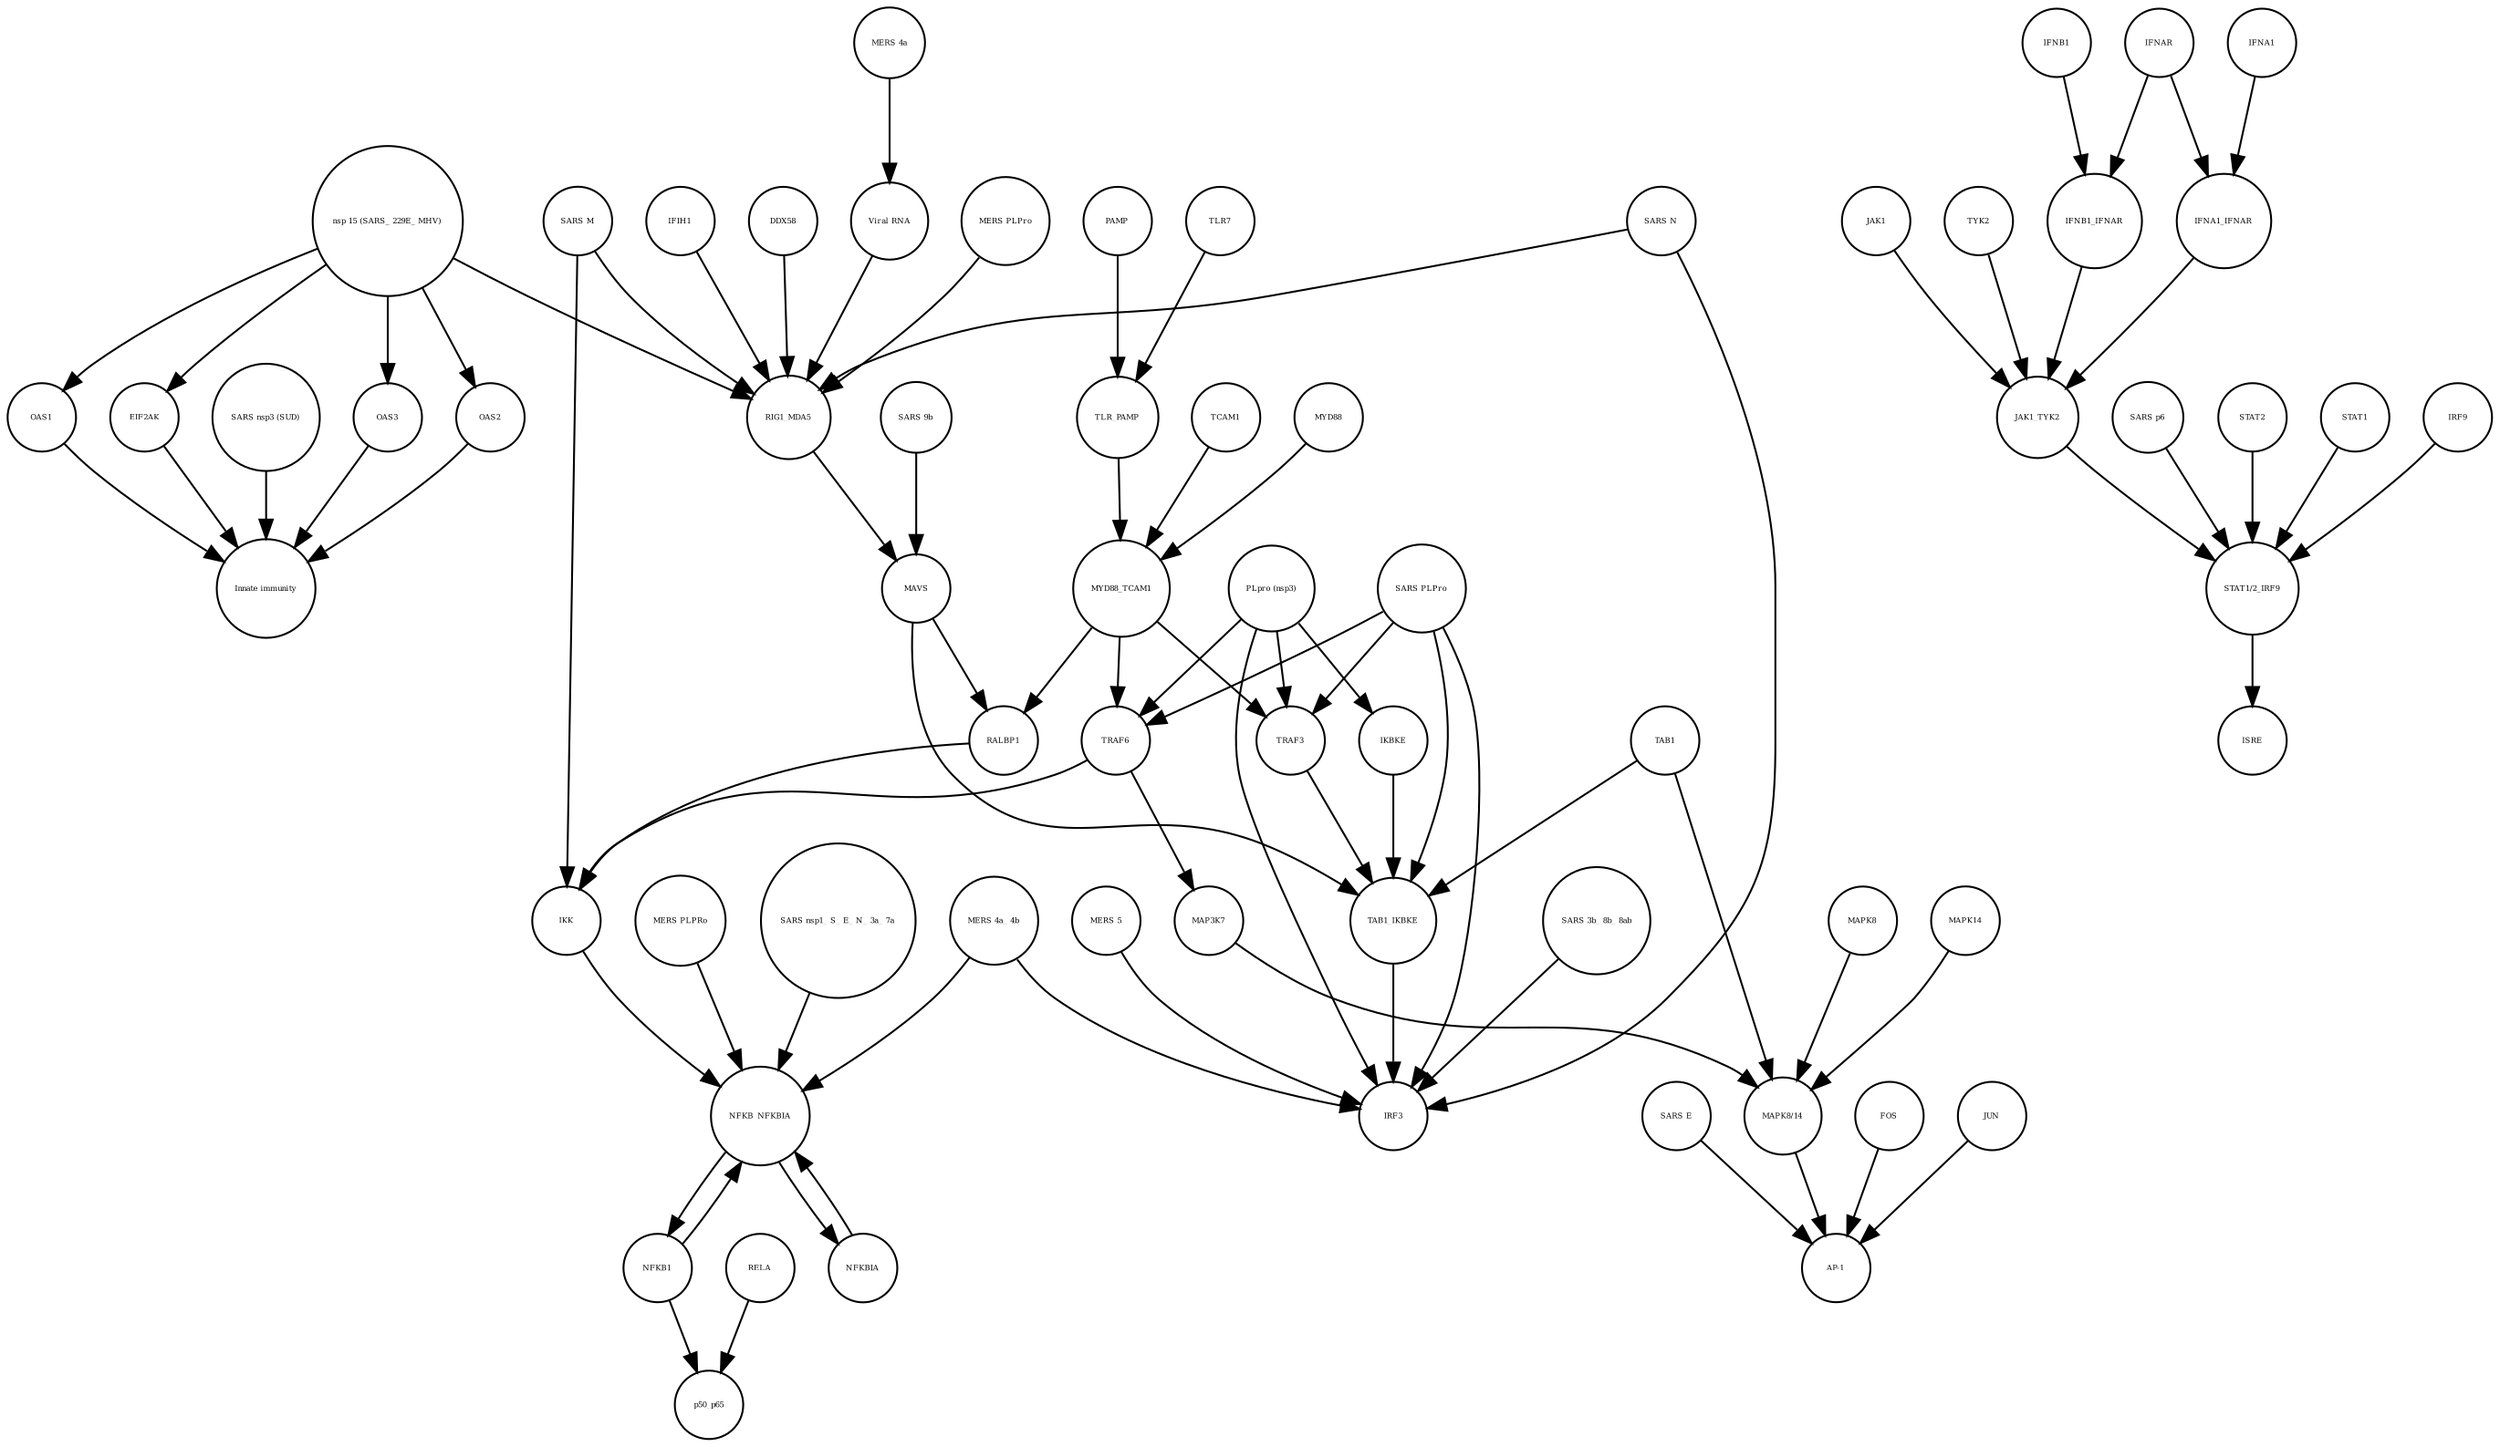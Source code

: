 strict digraph  {
OAS3 [annotation=urn_miriam_pubmed_31226023, bipartite=0, cls=macromolecule, fontsize=4, label=OAS3, shape=circle];
"Innate immunity" [annotation=urn_miriam_pubmed_31226023, bipartite=0, cls=phenotype, fontsize=4, label="Innate immunity", shape=circle];
OAS2 [annotation=urn_miriam_pubmed_31226023, bipartite=0, cls=macromolecule, fontsize=4, label=OAS2, shape=circle];
OAS1 [annotation=urn_miriam_pubmed_31226023, bipartite=0, cls=macromolecule, fontsize=4, label=OAS1, shape=circle];
EIF2AK [annotation=urn_miriam_pubmed_31226023, bipartite=0, cls=macromolecule, fontsize=4, label=EIF2AK, shape=circle];
"SARS nsp3 (SUD)" [annotation=urn_miriam_pubmed_31226023, bipartite=0, cls=macromolecule, fontsize=4, label="SARS nsp3 (SUD)", shape=circle];
JAK1 [annotation=urn_miriam_pubmed_31226023, bipartite=0, cls=macromolecule, fontsize=4, label=JAK1, shape=circle];
NFKB_NFKBIA [annotation="", bipartite=0, cls=complex, fontsize=4, label=NFKB_NFKBIA, shape=circle];
RIG1_MDA5 [annotation="", bipartite=0, cls=complex, fontsize=4, label=RIG1_MDA5, shape=circle];
ISRE [annotation=urn_miriam_pubmed_31226023, bipartite=0, cls=complex, fontsize=4, label=ISRE, shape=circle];
RALBP1 [annotation="", bipartite=0, cls=macromolecule, fontsize=4, label=RALBP1, shape=circle];
MYD88 [annotation=urn_miriam_pubmed_31226023, bipartite=0, cls=macromolecule, fontsize=4, label=MYD88, shape=circle];
MAVS [annotation="", bipartite=0, cls=macromolecule, fontsize=4, label=MAVS, shape=circle];
NFKB1 [annotation="", bipartite=0, cls=macromolecule, fontsize=4, label=NFKB1, shape=circle];
"AP-1" [annotation="", bipartite=0, cls=complex, fontsize=4, label="AP-1", shape=circle];
"MERS PLPro" [annotation="", bipartite=0, cls=macromolecule, fontsize=4, label="MERS PLPro", shape=circle];
"MERS 4a_ 4b" [annotation="", bipartite=0, cls=macromolecule, fontsize=4, label="MERS 4a_ 4b", shape=circle];
PAMP [annotation="", bipartite=0, cls="simple chemical", fontsize=4, label=PAMP, shape=circle];
"STAT1/2_IRF9" [annotation=urn_miriam_pubmed_31226023, bipartite=0, cls=complex, fontsize=4, label="STAT1/2_IRF9", shape=circle];
"MERS PLPRo" [annotation="", bipartite=0, cls=macromolecule, fontsize=4, label="MERS PLPRo", shape=circle];
MAP3K7 [annotation="", bipartite=0, cls=macromolecule, fontsize=4, label=MAP3K7, shape=circle];
"SARS p6" [annotation=urn_miriam_pubmed_31226023, bipartite=0, cls=macromolecule, fontsize=4, label="SARS p6", shape=circle];
IFIH1 [annotation="", bipartite=0, cls=macromolecule, fontsize=4, label=IFIH1, shape=circle];
FOS [annotation="", bipartite=0, cls=macromolecule, fontsize=4, label=FOS, shape=circle];
DDX58 [annotation="", bipartite=0, cls=macromolecule, fontsize=4, label=DDX58, shape=circle];
TRAF3 [annotation="", bipartite=0, cls=macromolecule, fontsize=4, label=TRAF3, shape=circle];
JUN [annotation="", bipartite=0, cls=macromolecule, fontsize=4, label=JUN, shape=circle];
"PLpro (nsp3)" [annotation="", bipartite=0, cls=macromolecule, fontsize=4, label="PLpro (nsp3)", shape=circle];
MAPK14 [annotation="", bipartite=0, cls=macromolecule, fontsize=4, label=MAPK14, shape=circle];
TRAF6 [annotation="", bipartite=0, cls=macromolecule, fontsize=4, label=TRAF6, shape=circle];
TYK2 [annotation=urn_miriam_pubmed_31226023, bipartite=0, cls=macromolecule, fontsize=4, label=TYK2, shape=circle];
"nsp 15 (SARS_ 229E_ MHV)" [annotation=urn_miriam_pubmed_31226023, bipartite=0, cls=macromolecule, fontsize=4, label="nsp 15 (SARS_ 229E_ MHV)", shape=circle];
"SARS nsp1_ S_ E_ N_ 3a_ 7a" [annotation=urn_miriam_pubmed_31226023, bipartite=0, cls=macromolecule, fontsize=4, label="SARS nsp1_ S_ E_ N_ 3a_ 7a", shape=circle];
"MERS 4a" [annotation="", bipartite=0, cls=macromolecule, fontsize=4, label="MERS 4a", shape=circle];
"Viral RNA" [annotation="", bipartite=0, cls="simple chemical", fontsize=4, label="Viral RNA", shape=circle];
RELA [annotation="", bipartite=0, cls=macromolecule, fontsize=4, label=RELA, shape=circle];
IFNB1_IFNAR [annotation=urn_miriam_pubmed_31226023, bipartite=0, cls=complex, fontsize=4, label=IFNB1_IFNAR, shape=circle];
IRF3 [annotation="", bipartite=0, cls=macromolecule, fontsize=4, label=IRF3, shape=circle];
"SARS M" [annotation=urn_miriam_pubmed_31226023, bipartite=0, cls=macromolecule, fontsize=4, label="SARS M", shape=circle];
"SARS 3b_ 8b_ 8ab" [annotation=urn_miriam_pubmed_31226023, bipartite=0, cls=macromolecule, fontsize=4, label="SARS 3b_ 8b_ 8ab", shape=circle];
IFNA1_IFNAR [annotation=urn_miriam_pubmed_31226023, bipartite=0, cls=complex, fontsize=4, label=IFNA1_IFNAR, shape=circle];
IKBKE [annotation="", bipartite=0, cls=macromolecule, fontsize=4, label=IKBKE, shape=circle];
TLR_PAMP [annotation="", bipartite=0, cls=complex, fontsize=4, label=TLR_PAMP, shape=circle];
IKK [annotation="", bipartite=0, cls=complex, fontsize=4, label=IKK, shape=circle];
p50_p65 [annotation="", bipartite=0, cls=complex, fontsize=4, label=p50_p65, shape=circle];
STAT2 [annotation=urn_miriam_pubmed_31226023, bipartite=0, cls=macromolecule, fontsize=4, label=STAT2, shape=circle];
"MERS 5" [annotation="", bipartite=0, cls=macromolecule, fontsize=4, label="MERS 5", shape=circle];
"SARS 9b" [annotation=urn_miriam_pubmed_31226023, bipartite=0, cls=macromolecule, fontsize=4, label="SARS 9b", shape=circle];
JAK1_TYK2 [annotation=urn_miriam_pubmed_31226023, bipartite=0, cls=complex, fontsize=4, label=JAK1_TYK2, shape=circle];
"SARS PLPro" [annotation=urn_miriam_pubmed_31226023, bipartite=0, cls=macromolecule, fontsize=4, label="SARS PLPro", shape=circle];
STAT1 [annotation=urn_miriam_pubmed_31226023, bipartite=0, cls=macromolecule, fontsize=4, label=STAT1, shape=circle];
NFKBIA [annotation="", bipartite=0, cls=macromolecule, fontsize=4, label=NFKBIA, shape=circle];
TLR7 [annotation="", bipartite=0, cls=macromolecule, fontsize=4, label=TLR7, shape=circle];
IRF9 [annotation=urn_miriam_pubmed_31226023, bipartite=0, cls=macromolecule, fontsize=4, label=IRF9, shape=circle];
"SARS N" [annotation="", bipartite=0, cls=macromolecule, fontsize=4, label="SARS N", shape=circle];
IFNA1 [annotation="urn_miriam_pubmed_17911435|urn_miriam_pubmed_24362405", bipartite=0, cls=macromolecule, fontsize=4, label=IFNA1, shape=circle];
MYD88_TCAM1 [annotation="", bipartite=0, cls=complex, fontsize=4, label=MYD88_TCAM1, shape=circle];
TAB1 [annotation="", bipartite=0, cls=macromolecule, fontsize=4, label=TAB1, shape=circle];
IFNB1 [annotation=urn_miriam_pubmed_24362405, bipartite=0, cls=macromolecule, fontsize=4, label=IFNB1, shape=circle];
IFNAR [annotation=urn_miriam_pubmed_31226023, bipartite=0, cls=complex, fontsize=4, label=IFNAR, shape=circle];
TCAM1 [annotation="", bipartite=0, cls=macromolecule, fontsize=4, label=TCAM1, shape=circle];
"SARS E" [annotation=urn_miriam_pubmed_31226023, bipartite=0, cls=macromolecule, fontsize=4, label="SARS E", shape=circle];
TAB1_IKBKE [annotation="", bipartite=0, cls=complex, fontsize=4, label=TAB1_IKBKE, shape=circle];
"MAPK8/14" [annotation="", bipartite=0, cls=complex, fontsize=4, label="MAPK8/14", shape=circle];
MAPK8 [annotation="", bipartite=0, cls=macromolecule, fontsize=4, label=MAPK8, shape=circle];
OAS3 -> "Innate immunity"  [annotation="", interaction_type=stimulation];
OAS2 -> "Innate immunity"  [annotation="", interaction_type=stimulation];
OAS1 -> "Innate immunity"  [annotation="", interaction_type=stimulation];
EIF2AK -> "Innate immunity"  [annotation="", interaction_type=stimulation];
"SARS nsp3 (SUD)" -> "Innate immunity"  [annotation="", interaction_type=inhibition];
JAK1 -> JAK1_TYK2  [annotation="", interaction_type=production];
NFKB_NFKBIA -> NFKB1  [annotation="", interaction_type=production];
NFKB_NFKBIA -> NFKBIA  [annotation="", interaction_type=production];
RIG1_MDA5 -> MAVS  [annotation="", interaction_type=catalysis];
RALBP1 -> IKK  [annotation="", interaction_type=catalysis];
MYD88 -> MYD88_TCAM1  [annotation="", interaction_type=production];
MAVS -> TAB1_IKBKE  [annotation="", interaction_type=catalysis];
MAVS -> RALBP1  [annotation="", interaction_type=catalysis];
NFKB1 -> p50_p65  [annotation="", interaction_type=production];
NFKB1 -> NFKB_NFKBIA  [annotation="", interaction_type=production];
"MERS PLPro" -> RIG1_MDA5  [annotation="", interaction_type=inhibition];
"MERS 4a_ 4b" -> NFKB_NFKBIA  [annotation="", interaction_type=inhibition];
"MERS 4a_ 4b" -> IRF3  [annotation="", interaction_type=inhibition];
PAMP -> TLR_PAMP  [annotation="", interaction_type=production];
"STAT1/2_IRF9" -> ISRE  [annotation="", interaction_type=production];
"MERS PLPRo" -> NFKB_NFKBIA  [annotation="", interaction_type=inhibition];
MAP3K7 -> "MAPK8/14"  [annotation="", interaction_type=catalysis];
"SARS p6" -> "STAT1/2_IRF9"  [annotation=urn_miriam_pubmed_31226023, interaction_type=inhibition];
IFIH1 -> RIG1_MDA5  [annotation="", interaction_type=production];
FOS -> "AP-1"  [annotation="", interaction_type=production];
DDX58 -> RIG1_MDA5  [annotation="", interaction_type=production];
TRAF3 -> TAB1_IKBKE  [annotation="", interaction_type=catalysis];
JUN -> "AP-1"  [annotation="", interaction_type=production];
"PLpro (nsp3)" -> IKBKE  [annotation="", interaction_type=inhibition];
"PLpro (nsp3)" -> TRAF6  [annotation=urn_miriam_pubmed_31226023, interaction_type=inhibition];
"PLpro (nsp3)" -> IRF3  [annotation="", interaction_type=inhibition];
"PLpro (nsp3)" -> TRAF3  [annotation="", interaction_type=inhibition];
MAPK14 -> "MAPK8/14"  [annotation="", interaction_type=production];
TRAF6 -> MAP3K7  [annotation="", interaction_type=catalysis];
TRAF6 -> IKK  [annotation="", interaction_type=catalysis];
TYK2 -> JAK1_TYK2  [annotation="", interaction_type=production];
"nsp 15 (SARS_ 229E_ MHV)" -> OAS2  [annotation="", interaction_type=inhibition];
"nsp 15 (SARS_ 229E_ MHV)" -> RIG1_MDA5  [annotation="", interaction_type=inhibition];
"nsp 15 (SARS_ 229E_ MHV)" -> EIF2AK  [annotation="", interaction_type=inhibition];
"nsp 15 (SARS_ 229E_ MHV)" -> OAS1  [annotation="", interaction_type=inhibition];
"nsp 15 (SARS_ 229E_ MHV)" -> OAS3  [annotation="", interaction_type=inhibition];
"SARS nsp1_ S_ E_ N_ 3a_ 7a" -> NFKB_NFKBIA  [annotation="", interaction_type=catalysis];
"MERS 4a" -> "Viral RNA"  [annotation="", interaction_type=inhibition];
"Viral RNA" -> RIG1_MDA5  [annotation="", interaction_type=catalysis];
RELA -> p50_p65  [annotation="", interaction_type=production];
IFNB1_IFNAR -> JAK1_TYK2  [annotation=urn_miriam_pubmed_31226023, interaction_type=catalysis];
"SARS M" -> IKK  [annotation="", interaction_type=inhibition];
"SARS M" -> RIG1_MDA5  [annotation="", interaction_type=inhibition];
"SARS 3b_ 8b_ 8ab" -> IRF3  [annotation="", interaction_type=inhibition];
IFNA1_IFNAR -> JAK1_TYK2  [annotation=urn_miriam_pubmed_31226023, interaction_type=catalysis];
IKBKE -> TAB1_IKBKE  [annotation="", interaction_type=production];
TLR_PAMP -> MYD88_TCAM1  [annotation="", interaction_type=catalysis];
IKK -> NFKB_NFKBIA  [annotation="", interaction_type=inhibition];
STAT2 -> "STAT1/2_IRF9"  [annotation="", interaction_type=production];
"MERS 5" -> IRF3  [annotation="", interaction_type=inhibition];
"SARS 9b" -> MAVS  [annotation="", interaction_type=inhibition];
JAK1_TYK2 -> "STAT1/2_IRF9"  [annotation=urn_miriam_pubmed_31226023, interaction_type=catalysis];
"SARS PLPro" -> TAB1_IKBKE  [annotation="", interaction_type=inhibition];
"SARS PLPro" -> TRAF6  [annotation=urn_miriam_pubmed_31226023, interaction_type=inhibition];
"SARS PLPro" -> IRF3  [annotation="", interaction_type=inhibition];
"SARS PLPro" -> TRAF3  [annotation="", interaction_type=inhibition];
STAT1 -> "STAT1/2_IRF9"  [annotation="", interaction_type=production];
NFKBIA -> NFKB_NFKBIA  [annotation="", interaction_type=production];
TLR7 -> TLR_PAMP  [annotation="", interaction_type=production];
IRF9 -> "STAT1/2_IRF9"  [annotation="", interaction_type=production];
"SARS N" -> RIG1_MDA5  [annotation="", interaction_type=inhibition];
"SARS N" -> IRF3  [annotation="", interaction_type=inhibition];
IFNA1 -> IFNA1_IFNAR  [annotation="", interaction_type=production];
MYD88_TCAM1 -> RALBP1  [annotation="", interaction_type=catalysis];
MYD88_TCAM1 -> TRAF6  [annotation=urn_miriam_pubmed_31226023, interaction_type=catalysis];
MYD88_TCAM1 -> TRAF3  [annotation="", interaction_type=catalysis];
TAB1 -> "MAPK8/14"  [annotation="", interaction_type=catalysis];
TAB1 -> TAB1_IKBKE  [annotation="", interaction_type=production];
IFNB1 -> IFNB1_IFNAR  [annotation="", interaction_type=production];
IFNAR -> IFNB1_IFNAR  [annotation="", interaction_type=production];
IFNAR -> IFNA1_IFNAR  [annotation="", interaction_type=production];
TCAM1 -> MYD88_TCAM1  [annotation="", interaction_type=production];
"SARS E" -> "AP-1"  [annotation="", interaction_type=catalysis];
TAB1_IKBKE -> IRF3  [annotation="", interaction_type=catalysis];
"MAPK8/14" -> "AP-1"  [annotation="", interaction_type=catalysis];
MAPK8 -> "MAPK8/14"  [annotation="", interaction_type=production];
}
